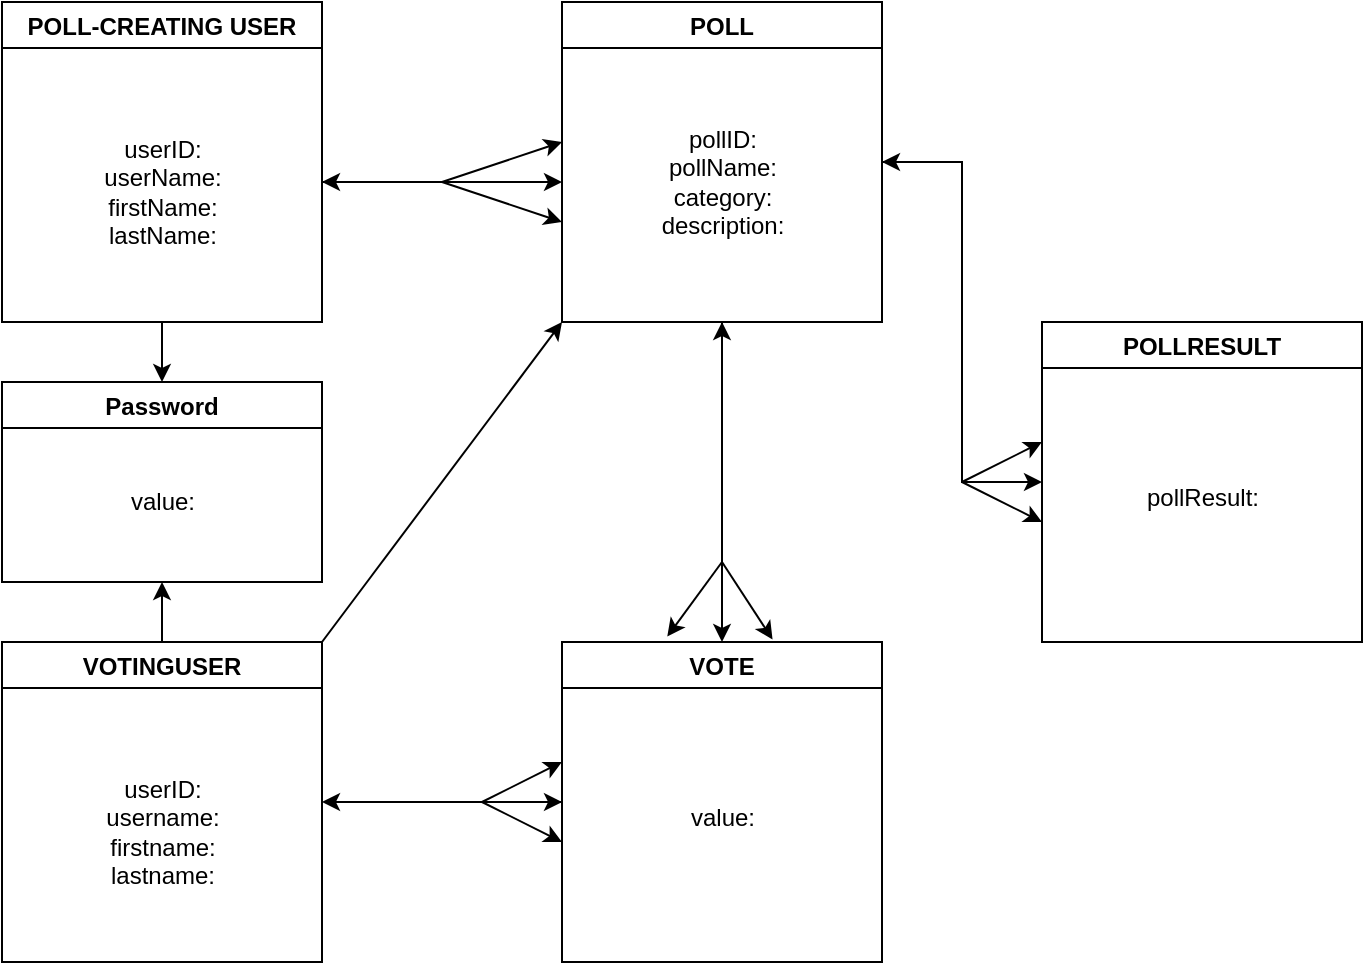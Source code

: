 <mxfile version="20.3.0" type="device"><diagram id="3DqvE3WZ2hL0PcK7NJS7" name="Page-1"><mxGraphModel dx="1022" dy="428" grid="1" gridSize="10" guides="1" tooltips="1" connect="1" arrows="1" fold="1" page="1" pageScale="1" pageWidth="827" pageHeight="1169" math="0" shadow="0"><root><mxCell id="0"/><mxCell id="1" parent="0"/><mxCell id="i9x7m4cZ3sYLqyNfHoE3-1" value="POLL-CREATING USER" style="swimlane;" parent="1" vertex="1"><mxGeometry x="80" y="360" width="160" height="160" as="geometry"/></mxCell><mxCell id="i9x7m4cZ3sYLqyNfHoE3-3" value="userID:&lt;br&gt;userName:&lt;br&gt;firstName:&lt;br&gt;lastName:" style="text;html=1;align=center;verticalAlign=middle;resizable=0;points=[];autosize=1;strokeColor=none;fillColor=none;" parent="i9x7m4cZ3sYLqyNfHoE3-1" vertex="1"><mxGeometry x="40" y="60" width="80" height="70" as="geometry"/></mxCell><mxCell id="i9x7m4cZ3sYLqyNfHoE3-2" value="VOTINGUSER" style="swimlane;" parent="1" vertex="1"><mxGeometry x="80" y="680" width="160" height="160" as="geometry"/></mxCell><mxCell id="i9x7m4cZ3sYLqyNfHoE3-5" value="userID:&lt;br&gt;username:&lt;br&gt;firstname:&lt;br&gt;lastname:" style="text;html=1;align=center;verticalAlign=middle;resizable=0;points=[];autosize=1;strokeColor=none;fillColor=none;" parent="i9x7m4cZ3sYLqyNfHoE3-2" vertex="1"><mxGeometry x="40" y="60" width="80" height="70" as="geometry"/></mxCell><mxCell id="i9x7m4cZ3sYLqyNfHoE3-19" style="edgeStyle=orthogonalEdgeStyle;rounded=0;orthogonalLoop=1;jettySize=auto;html=1;exitX=1;exitY=0.5;exitDx=0;exitDy=0;entryX=0;entryY=0.5;entryDx=0;entryDy=0;" parent="1" source="i9x7m4cZ3sYLqyNfHoE3-6" target="i9x7m4cZ3sYLqyNfHoE3-14" edge="1"><mxGeometry relative="1" as="geometry"/></mxCell><mxCell id="i9x7m4cZ3sYLqyNfHoE3-6" value="POLL" style="swimlane;" parent="1" vertex="1"><mxGeometry x="360" y="360" width="160" height="160" as="geometry"/></mxCell><mxCell id="i9x7m4cZ3sYLqyNfHoE3-7" value="pollID:&lt;br&gt;pollName:&lt;br&gt;category:&lt;br&gt;description:" style="text;html=1;align=center;verticalAlign=middle;resizable=0;points=[];autosize=1;strokeColor=none;fillColor=none;" parent="i9x7m4cZ3sYLqyNfHoE3-6" vertex="1"><mxGeometry x="40" y="55" width="80" height="70" as="geometry"/></mxCell><mxCell id="i9x7m4cZ3sYLqyNfHoE3-8" value="VOTE" style="swimlane;" parent="1" vertex="1"><mxGeometry x="360" y="680" width="160" height="160" as="geometry"/></mxCell><mxCell id="i9x7m4cZ3sYLqyNfHoE3-9" value="&lt;br&gt;value:" style="text;html=1;align=center;verticalAlign=middle;resizable=0;points=[];autosize=1;strokeColor=none;fillColor=none;" parent="i9x7m4cZ3sYLqyNfHoE3-8" vertex="1"><mxGeometry x="50" y="60" width="60" height="40" as="geometry"/></mxCell><mxCell id="i9x7m4cZ3sYLqyNfHoE3-12" value="" style="endArrow=classic;html=1;rounded=0;" parent="1" edge="1"><mxGeometry width="50" height="50" relative="1" as="geometry"><mxPoint x="300" y="450" as="sourcePoint"/><mxPoint x="360" y="470" as="targetPoint"/></mxGeometry></mxCell><mxCell id="i9x7m4cZ3sYLqyNfHoE3-13" value="" style="endArrow=classic;html=1;rounded=0;" parent="1" edge="1"><mxGeometry width="50" height="50" relative="1" as="geometry"><mxPoint x="300" y="450" as="sourcePoint"/><mxPoint x="360" y="430" as="targetPoint"/></mxGeometry></mxCell><mxCell id="i9x7m4cZ3sYLqyNfHoE3-14" value="POLLRESULT" style="swimlane;" parent="1" vertex="1"><mxGeometry x="600" y="520" width="160" height="160" as="geometry"/></mxCell><mxCell id="i9x7m4cZ3sYLqyNfHoE3-15" value="&lt;br&gt;pollResult:" style="text;html=1;align=center;verticalAlign=middle;resizable=0;points=[];autosize=1;strokeColor=none;fillColor=none;" parent="i9x7m4cZ3sYLqyNfHoE3-14" vertex="1"><mxGeometry x="40" y="60" width="80" height="40" as="geometry"/></mxCell><mxCell id="i9x7m4cZ3sYLqyNfHoE3-16" value="" style="endArrow=classic;html=1;rounded=0;" parent="1" edge="1"><mxGeometry width="50" height="50" relative="1" as="geometry"><mxPoint x="240" y="450" as="sourcePoint"/><mxPoint x="360" y="450" as="targetPoint"/></mxGeometry></mxCell><mxCell id="i9x7m4cZ3sYLqyNfHoE3-18" value="" style="endArrow=classic;html=1;rounded=0;entryX=0.5;entryY=0;entryDx=0;entryDy=0;exitX=0.5;exitY=1;exitDx=0;exitDy=0;" parent="1" source="i9x7m4cZ3sYLqyNfHoE3-6" target="i9x7m4cZ3sYLqyNfHoE3-8" edge="1"><mxGeometry width="50" height="50" relative="1" as="geometry"><mxPoint x="350" y="600" as="sourcePoint"/><mxPoint x="400" y="550" as="targetPoint"/></mxGeometry></mxCell><mxCell id="i9x7m4cZ3sYLqyNfHoE3-22" value="" style="endArrow=classic;html=1;rounded=0;" parent="1" edge="1"><mxGeometry width="50" height="50" relative="1" as="geometry"><mxPoint x="560" y="600" as="sourcePoint"/><mxPoint x="600" y="620" as="targetPoint"/></mxGeometry></mxCell><mxCell id="i9x7m4cZ3sYLqyNfHoE3-23" value="" style="endArrow=classic;html=1;rounded=0;" parent="1" edge="1"><mxGeometry width="50" height="50" relative="1" as="geometry"><mxPoint x="560" y="600" as="sourcePoint"/><mxPoint x="600" y="580" as="targetPoint"/></mxGeometry></mxCell><mxCell id="i9x7m4cZ3sYLqyNfHoE3-26" value="" style="endArrow=classic;html=1;rounded=0;" parent="1" edge="1"><mxGeometry width="50" height="50" relative="1" as="geometry"><mxPoint x="440" y="620" as="sourcePoint"/><mxPoint x="440" y="520" as="targetPoint"/></mxGeometry></mxCell><mxCell id="i9x7m4cZ3sYLqyNfHoE3-27" value="" style="endArrow=classic;html=1;rounded=0;" parent="1" edge="1"><mxGeometry width="50" height="50" relative="1" as="geometry"><mxPoint x="300" y="450" as="sourcePoint"/><mxPoint x="240" y="450" as="targetPoint"/></mxGeometry></mxCell><mxCell id="i9x7m4cZ3sYLqyNfHoE3-28" value="" style="endArrow=classic;html=1;rounded=0;entryX=1;entryY=0.5;entryDx=0;entryDy=0;" parent="1" target="i9x7m4cZ3sYLqyNfHoE3-6" edge="1"><mxGeometry width="50" height="50" relative="1" as="geometry"><mxPoint x="550" y="440" as="sourcePoint"/><mxPoint x="400" y="550" as="targetPoint"/></mxGeometry></mxCell><mxCell id="i9x7m4cZ3sYLqyNfHoE3-29" value="" style="endArrow=classic;html=1;rounded=0;entryX=1;entryY=0.5;entryDx=0;entryDy=0;exitX=0;exitY=0.5;exitDx=0;exitDy=0;" parent="1" source="i9x7m4cZ3sYLqyNfHoE3-8" target="i9x7m4cZ3sYLqyNfHoE3-2" edge="1"><mxGeometry width="50" height="50" relative="1" as="geometry"><mxPoint x="350" y="690" as="sourcePoint"/><mxPoint x="400" y="640" as="targetPoint"/></mxGeometry></mxCell><mxCell id="i9x7m4cZ3sYLqyNfHoE3-30" value="" style="endArrow=classic;html=1;rounded=0;entryX=0;entryY=0.5;entryDx=0;entryDy=0;" parent="1" target="i9x7m4cZ3sYLqyNfHoE3-8" edge="1"><mxGeometry width="50" height="50" relative="1" as="geometry"><mxPoint x="290" y="760" as="sourcePoint"/><mxPoint x="400" y="640" as="targetPoint"/></mxGeometry></mxCell><mxCell id="i9x7m4cZ3sYLqyNfHoE3-31" value="" style="endArrow=classic;html=1;rounded=0;entryX=0.329;entryY=-0.017;entryDx=0;entryDy=0;entryPerimeter=0;" parent="1" target="i9x7m4cZ3sYLqyNfHoE3-8" edge="1"><mxGeometry width="50" height="50" relative="1" as="geometry"><mxPoint x="440" y="640" as="sourcePoint"/><mxPoint x="400" y="570" as="targetPoint"/></mxGeometry></mxCell><mxCell id="i9x7m4cZ3sYLqyNfHoE3-32" value="" style="endArrow=classic;html=1;rounded=0;entryX=0.658;entryY=-0.008;entryDx=0;entryDy=0;entryPerimeter=0;" parent="1" target="i9x7m4cZ3sYLqyNfHoE3-8" edge="1"><mxGeometry width="50" height="50" relative="1" as="geometry"><mxPoint x="440" y="640" as="sourcePoint"/><mxPoint x="400" y="570" as="targetPoint"/></mxGeometry></mxCell><mxCell id="DVJLygQkR1Y7jIwSYU8g-1" value="Password" style="swimlane;" vertex="1" parent="1"><mxGeometry x="80" y="550" width="160" height="100" as="geometry"/></mxCell><mxCell id="DVJLygQkR1Y7jIwSYU8g-2" value="value:" style="text;html=1;align=center;verticalAlign=middle;resizable=0;points=[];autosize=1;strokeColor=none;fillColor=none;" vertex="1" parent="DVJLygQkR1Y7jIwSYU8g-1"><mxGeometry x="50" y="45" width="60" height="30" as="geometry"/></mxCell><mxCell id="DVJLygQkR1Y7jIwSYU8g-3" value="" style="endArrow=classic;html=1;rounded=0;exitX=0.5;exitY=1;exitDx=0;exitDy=0;entryX=0.5;entryY=0;entryDx=0;entryDy=0;" edge="1" parent="1" source="i9x7m4cZ3sYLqyNfHoE3-1" target="DVJLygQkR1Y7jIwSYU8g-1"><mxGeometry width="50" height="50" relative="1" as="geometry"><mxPoint x="340" y="580" as="sourcePoint"/><mxPoint x="390" y="530" as="targetPoint"/></mxGeometry></mxCell><mxCell id="DVJLygQkR1Y7jIwSYU8g-4" value="" style="endArrow=classic;html=1;rounded=0;exitX=0.5;exitY=0;exitDx=0;exitDy=0;entryX=0.5;entryY=1;entryDx=0;entryDy=0;" edge="1" parent="1" source="i9x7m4cZ3sYLqyNfHoE3-2" target="DVJLygQkR1Y7jIwSYU8g-1"><mxGeometry width="50" height="50" relative="1" as="geometry"><mxPoint x="340" y="610" as="sourcePoint"/><mxPoint x="390" y="560" as="targetPoint"/></mxGeometry></mxCell><mxCell id="DVJLygQkR1Y7jIwSYU8g-5" value="" style="endArrow=classic;html=1;rounded=0;" edge="1" parent="1"><mxGeometry width="50" height="50" relative="1" as="geometry"><mxPoint x="320" y="760" as="sourcePoint"/><mxPoint x="360" y="740" as="targetPoint"/></mxGeometry></mxCell><mxCell id="DVJLygQkR1Y7jIwSYU8g-6" value="" style="endArrow=classic;html=1;rounded=0;" edge="1" parent="1"><mxGeometry width="50" height="50" relative="1" as="geometry"><mxPoint x="320" y="760" as="sourcePoint"/><mxPoint x="360" y="780" as="targetPoint"/></mxGeometry></mxCell><mxCell id="DVJLygQkR1Y7jIwSYU8g-7" value="" style="endArrow=classic;html=1;rounded=0;exitX=1;exitY=0;exitDx=0;exitDy=0;entryX=0;entryY=1;entryDx=0;entryDy=0;" edge="1" parent="1" source="i9x7m4cZ3sYLqyNfHoE3-2" target="i9x7m4cZ3sYLqyNfHoE3-6"><mxGeometry width="50" height="50" relative="1" as="geometry"><mxPoint x="340" y="610" as="sourcePoint"/><mxPoint x="390" y="560" as="targetPoint"/></mxGeometry></mxCell></root></mxGraphModel></diagram></mxfile>